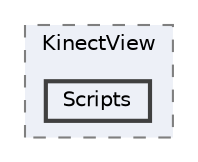 digraph "/Users/younes/Documents/DoxyGen/UI/Kinect/KinectView/Scripts"
{
 // LATEX_PDF_SIZE
  bgcolor="transparent";
  edge [fontname=Helvetica,fontsize=10,labelfontname=Helvetica,labelfontsize=10];
  node [fontname=Helvetica,fontsize=10,shape=box,height=0.2,width=0.4];
  compound=true
  subgraph clusterdir_d13feafeefd118f44bfc530aaaa4f27e {
    graph [ bgcolor="#edf0f7", pencolor="grey50", label="KinectView", fontname=Helvetica,fontsize=10 style="filled,dashed", URL="dir_d13feafeefd118f44bfc530aaaa4f27e.html",tooltip=""]
  dir_3f1559b94556fd2a7659993f4755b204 [label="Scripts", fillcolor="#edf0f7", color="grey25", style="filled,bold", URL="dir_3f1559b94556fd2a7659993f4755b204.html",tooltip=""];
  }
}

